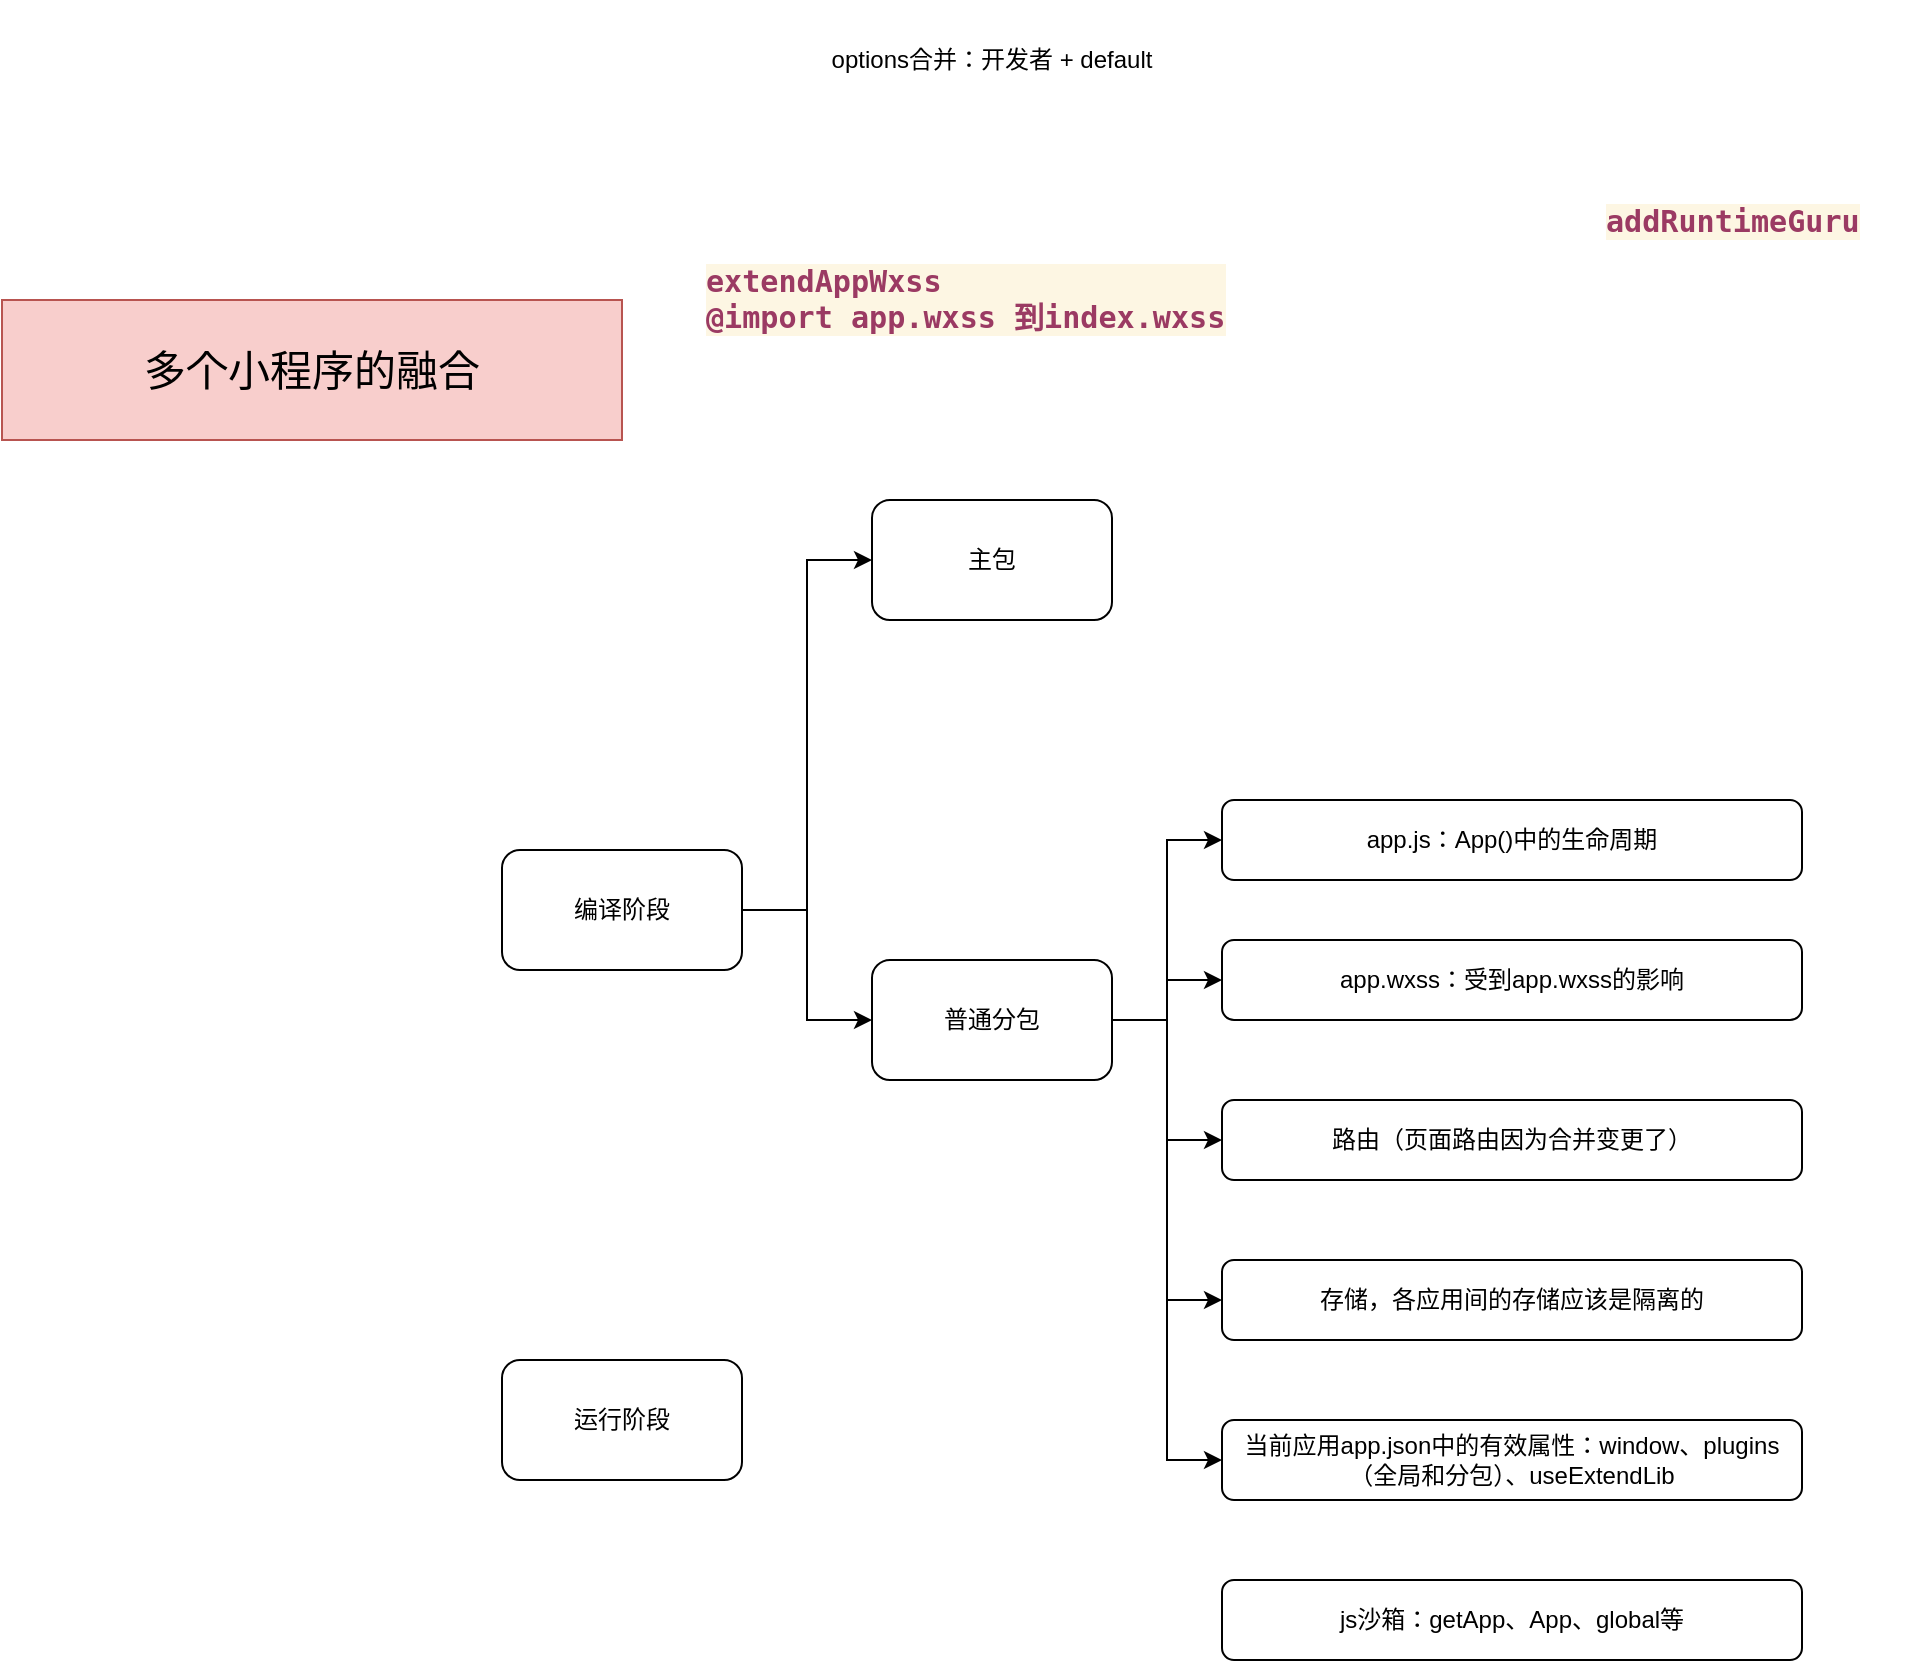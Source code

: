 <mxfile version="20.8.16" type="github">
  <diagram name="第 1 页" id="pwnamHfonwFMPaj2_7e_">
    <mxGraphModel dx="2069" dy="796" grid="1" gridSize="10" guides="1" tooltips="1" connect="1" arrows="1" fold="1" page="1" pageScale="1" pageWidth="827" pageHeight="1169" math="0" shadow="0">
      <root>
        <mxCell id="0" />
        <mxCell id="1" parent="0" />
        <mxCell id="CD8uOtf8aZ3cqjtiaQSz-2" value="options合并：开发者 + default" style="text;html=1;strokeColor=none;fillColor=none;align=center;verticalAlign=middle;whiteSpace=wrap;rounded=0;" vertex="1" parent="1">
          <mxGeometry x="220" y="190" width="210" height="60" as="geometry" />
        </mxCell>
        <mxCell id="CD8uOtf8aZ3cqjtiaQSz-4" value="&lt;pre style=&quot;background-color:#fdf6e3;color:#2f3f50;font-family:&#39;Fira Code&#39;,monospace;font-size:11.3pt;&quot;&gt;&lt;span style=&quot;color:#9b3a63;font-weight:bold;&quot;&gt;extendAppWxss&lt;br&gt;@import app.wxss 到index.wxss&lt;/span&gt;&lt;/pre&gt;" style="text;whiteSpace=wrap;html=1;" vertex="1" parent="1">
          <mxGeometry x="180" y="300" width="300" height="80" as="geometry" />
        </mxCell>
        <mxCell id="CD8uOtf8aZ3cqjtiaQSz-5" value="&lt;pre style=&quot;background-color:#fdf6e3;color:#2f3f50;font-family:&#39;Fira Code&#39;,monospace;font-size:11.3pt;&quot;&gt;&lt;span style=&quot;color:#9b3a63;font-weight:bold;&quot;&gt;addRuntimeGuru&lt;/span&gt;&lt;/pre&gt;" style="text;whiteSpace=wrap;html=1;" vertex="1" parent="1">
          <mxGeometry x="630" y="270" width="160" height="70" as="geometry" />
        </mxCell>
        <mxCell id="CD8uOtf8aZ3cqjtiaQSz-11" style="edgeStyle=orthogonalEdgeStyle;rounded=0;orthogonalLoop=1;jettySize=auto;html=1;entryX=0;entryY=0.5;entryDx=0;entryDy=0;" edge="1" parent="1" source="CD8uOtf8aZ3cqjtiaQSz-6" target="CD8uOtf8aZ3cqjtiaQSz-8">
          <mxGeometry relative="1" as="geometry" />
        </mxCell>
        <mxCell id="CD8uOtf8aZ3cqjtiaQSz-12" style="edgeStyle=orthogonalEdgeStyle;rounded=0;orthogonalLoop=1;jettySize=auto;html=1;" edge="1" parent="1" source="CD8uOtf8aZ3cqjtiaQSz-6" target="CD8uOtf8aZ3cqjtiaQSz-9">
          <mxGeometry relative="1" as="geometry" />
        </mxCell>
        <mxCell id="CD8uOtf8aZ3cqjtiaQSz-6" value="编译阶段" style="rounded=1;whiteSpace=wrap;html=1;" vertex="1" parent="1">
          <mxGeometry x="80" y="615" width="120" height="60" as="geometry" />
        </mxCell>
        <mxCell id="CD8uOtf8aZ3cqjtiaQSz-7" value="运行阶段" style="rounded=1;whiteSpace=wrap;html=1;" vertex="1" parent="1">
          <mxGeometry x="80" y="870" width="120" height="60" as="geometry" />
        </mxCell>
        <mxCell id="CD8uOtf8aZ3cqjtiaQSz-8" value="主包" style="rounded=1;whiteSpace=wrap;html=1;" vertex="1" parent="1">
          <mxGeometry x="265" y="440" width="120" height="60" as="geometry" />
        </mxCell>
        <mxCell id="CD8uOtf8aZ3cqjtiaQSz-14" style="edgeStyle=orthogonalEdgeStyle;rounded=0;orthogonalLoop=1;jettySize=auto;html=1;entryX=0;entryY=0.5;entryDx=0;entryDy=0;" edge="1" parent="1" source="CD8uOtf8aZ3cqjtiaQSz-9" target="CD8uOtf8aZ3cqjtiaQSz-13">
          <mxGeometry relative="1" as="geometry" />
        </mxCell>
        <mxCell id="CD8uOtf8aZ3cqjtiaQSz-17" style="edgeStyle=orthogonalEdgeStyle;rounded=0;orthogonalLoop=1;jettySize=auto;html=1;fontSize=21;" edge="1" parent="1" source="CD8uOtf8aZ3cqjtiaQSz-9" target="CD8uOtf8aZ3cqjtiaQSz-16">
          <mxGeometry relative="1" as="geometry" />
        </mxCell>
        <mxCell id="CD8uOtf8aZ3cqjtiaQSz-19" style="edgeStyle=orthogonalEdgeStyle;rounded=0;orthogonalLoop=1;jettySize=auto;html=1;entryX=0;entryY=0.5;entryDx=0;entryDy=0;fontSize=21;" edge="1" parent="1" source="CD8uOtf8aZ3cqjtiaQSz-9" target="CD8uOtf8aZ3cqjtiaQSz-18">
          <mxGeometry relative="1" as="geometry" />
        </mxCell>
        <mxCell id="CD8uOtf8aZ3cqjtiaQSz-21" style="edgeStyle=orthogonalEdgeStyle;rounded=0;orthogonalLoop=1;jettySize=auto;html=1;entryX=0;entryY=0.5;entryDx=0;entryDy=0;fontSize=21;" edge="1" parent="1" source="CD8uOtf8aZ3cqjtiaQSz-9" target="CD8uOtf8aZ3cqjtiaQSz-20">
          <mxGeometry relative="1" as="geometry" />
        </mxCell>
        <mxCell id="CD8uOtf8aZ3cqjtiaQSz-24" style="edgeStyle=orthogonalEdgeStyle;rounded=0;orthogonalLoop=1;jettySize=auto;html=1;entryX=0;entryY=0.5;entryDx=0;entryDy=0;fontSize=21;" edge="1" parent="1" source="CD8uOtf8aZ3cqjtiaQSz-9" target="CD8uOtf8aZ3cqjtiaQSz-23">
          <mxGeometry relative="1" as="geometry" />
        </mxCell>
        <mxCell id="CD8uOtf8aZ3cqjtiaQSz-9" value="普通分包" style="rounded=1;whiteSpace=wrap;html=1;" vertex="1" parent="1">
          <mxGeometry x="265" y="670" width="120" height="60" as="geometry" />
        </mxCell>
        <mxCell id="CD8uOtf8aZ3cqjtiaQSz-13" value="app.js：App()中的生命周期" style="rounded=1;whiteSpace=wrap;html=1;" vertex="1" parent="1">
          <mxGeometry x="440" y="590" width="290" height="40" as="geometry" />
        </mxCell>
        <mxCell id="CD8uOtf8aZ3cqjtiaQSz-15" value="多个小程序的融合" style="text;html=1;strokeColor=#b85450;fillColor=#f8cecc;align=center;verticalAlign=middle;whiteSpace=wrap;rounded=0;fontSize=21;" vertex="1" parent="1">
          <mxGeometry x="-170" y="340" width="310" height="70" as="geometry" />
        </mxCell>
        <mxCell id="CD8uOtf8aZ3cqjtiaQSz-16" value="app.wxss：受到app.wxss的影响" style="rounded=1;whiteSpace=wrap;html=1;" vertex="1" parent="1">
          <mxGeometry x="440" y="660" width="290" height="40" as="geometry" />
        </mxCell>
        <mxCell id="CD8uOtf8aZ3cqjtiaQSz-18" value="路由（页面路由因为合并变更了）" style="rounded=1;whiteSpace=wrap;html=1;" vertex="1" parent="1">
          <mxGeometry x="440" y="740" width="290" height="40" as="geometry" />
        </mxCell>
        <mxCell id="CD8uOtf8aZ3cqjtiaQSz-20" value="存储，各应用间的存储应该是隔离的" style="rounded=1;whiteSpace=wrap;html=1;" vertex="1" parent="1">
          <mxGeometry x="440" y="820" width="290" height="40" as="geometry" />
        </mxCell>
        <mxCell id="CD8uOtf8aZ3cqjtiaQSz-23" value="当前应用app.json中的有效属性：window、plugins（全局和分包）、useExtendLib" style="rounded=1;whiteSpace=wrap;html=1;" vertex="1" parent="1">
          <mxGeometry x="440" y="900" width="290" height="40" as="geometry" />
        </mxCell>
        <mxCell id="CD8uOtf8aZ3cqjtiaQSz-25" value="js沙箱：getApp、App、global等" style="rounded=1;whiteSpace=wrap;html=1;" vertex="1" parent="1">
          <mxGeometry x="440" y="980" width="290" height="40" as="geometry" />
        </mxCell>
      </root>
    </mxGraphModel>
  </diagram>
</mxfile>
